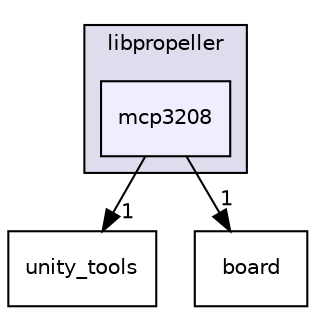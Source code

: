 digraph "mcp3208" {
  compound=true
  node [ fontsize="10", fontname="Helvetica"];
  edge [ labelfontsize="10", labelfontname="Helvetica"];
  subgraph clusterdir_34d10b20358c807fff993149200b6a31 {
    graph [ bgcolor="#ddddee", pencolor="black", label="libpropeller" fontname="Helvetica", fontsize="10", URL="dir_34d10b20358c807fff993149200b6a31.html"]
  dir_b1456c33b29649309c1f094cc1dfdf71 [shape=box, label="mcp3208", style="filled", fillcolor="#eeeeff", pencolor="black", URL="dir_b1456c33b29649309c1f094cc1dfdf71.html"];
  }
  dir_a5caeb44bd6f9bde5ce74f527efd0904 [shape=box label="unity_tools" URL="dir_a5caeb44bd6f9bde5ce74f527efd0904.html"];
  dir_e2653d2bf9c639f81ce6eda70b78b033 [shape=box label="board" URL="dir_e2653d2bf9c639f81ce6eda70b78b033.html"];
  dir_b1456c33b29649309c1f094cc1dfdf71->dir_a5caeb44bd6f9bde5ce74f527efd0904 [headlabel="1", labeldistance=1.5 headhref="dir_000012_000025.html"];
  dir_b1456c33b29649309c1f094cc1dfdf71->dir_e2653d2bf9c639f81ce6eda70b78b033 [headlabel="1", labeldistance=1.5 headhref="dir_000012_000002.html"];
}
